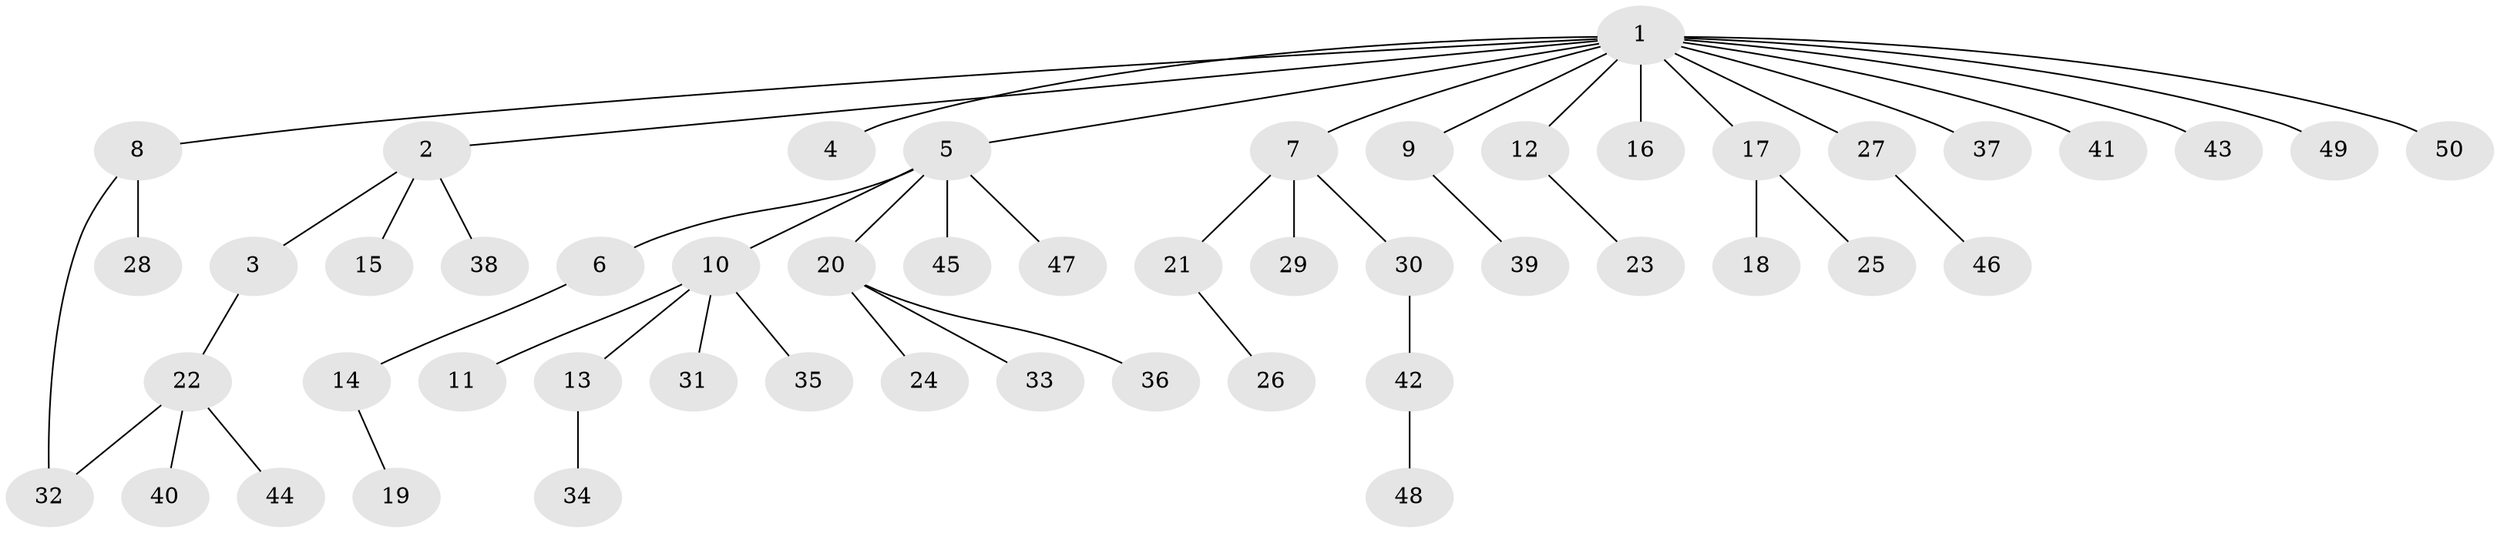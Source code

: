 // coarse degree distribution, {16: 0.02631578947368421, 4: 0.10526315789473684, 1: 0.7105263157894737, 5: 0.02631578947368421, 2: 0.07894736842105263, 3: 0.05263157894736842}
// Generated by graph-tools (version 1.1) at 2025/51/02/27/25 19:51:59]
// undirected, 50 vertices, 50 edges
graph export_dot {
graph [start="1"]
  node [color=gray90,style=filled];
  1;
  2;
  3;
  4;
  5;
  6;
  7;
  8;
  9;
  10;
  11;
  12;
  13;
  14;
  15;
  16;
  17;
  18;
  19;
  20;
  21;
  22;
  23;
  24;
  25;
  26;
  27;
  28;
  29;
  30;
  31;
  32;
  33;
  34;
  35;
  36;
  37;
  38;
  39;
  40;
  41;
  42;
  43;
  44;
  45;
  46;
  47;
  48;
  49;
  50;
  1 -- 2;
  1 -- 4;
  1 -- 5;
  1 -- 7;
  1 -- 8;
  1 -- 9;
  1 -- 12;
  1 -- 16;
  1 -- 17;
  1 -- 27;
  1 -- 37;
  1 -- 41;
  1 -- 43;
  1 -- 49;
  1 -- 50;
  2 -- 3;
  2 -- 15;
  2 -- 38;
  3 -- 22;
  5 -- 6;
  5 -- 10;
  5 -- 20;
  5 -- 45;
  5 -- 47;
  6 -- 14;
  7 -- 21;
  7 -- 29;
  7 -- 30;
  8 -- 28;
  8 -- 32;
  9 -- 39;
  10 -- 11;
  10 -- 13;
  10 -- 31;
  10 -- 35;
  12 -- 23;
  13 -- 34;
  14 -- 19;
  17 -- 18;
  17 -- 25;
  20 -- 24;
  20 -- 33;
  20 -- 36;
  21 -- 26;
  22 -- 32;
  22 -- 40;
  22 -- 44;
  27 -- 46;
  30 -- 42;
  42 -- 48;
}
